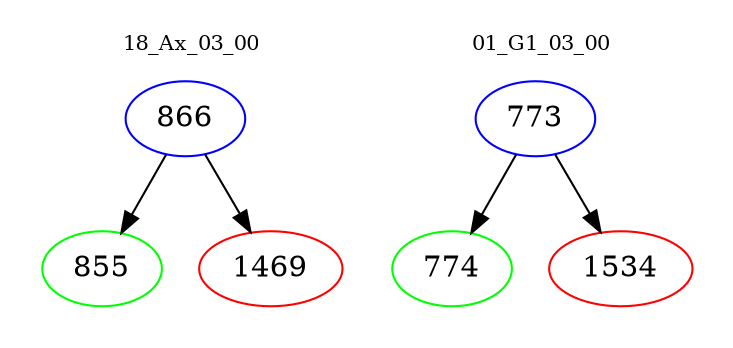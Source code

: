 digraph{
subgraph cluster_0 {
color = white
label = "18_Ax_03_00";
fontsize=10;
T0_866 [label="866", color="blue"]
T0_866 -> T0_855 [color="black"]
T0_855 [label="855", color="green"]
T0_866 -> T0_1469 [color="black"]
T0_1469 [label="1469", color="red"]
}
subgraph cluster_1 {
color = white
label = "01_G1_03_00";
fontsize=10;
T1_773 [label="773", color="blue"]
T1_773 -> T1_774 [color="black"]
T1_774 [label="774", color="green"]
T1_773 -> T1_1534 [color="black"]
T1_1534 [label="1534", color="red"]
}
}
